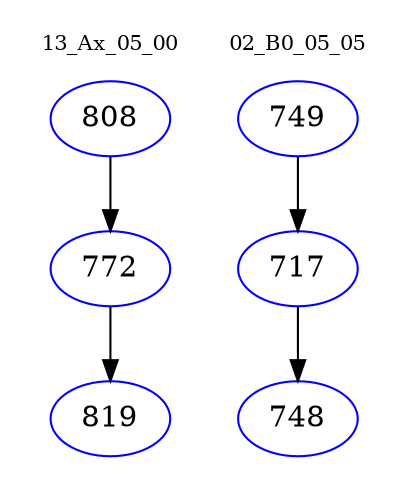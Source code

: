 digraph{
subgraph cluster_0 {
color = white
label = "13_Ax_05_00";
fontsize=10;
T0_808 [label="808", color="blue"]
T0_808 -> T0_772 [color="black"]
T0_772 [label="772", color="blue"]
T0_772 -> T0_819 [color="black"]
T0_819 [label="819", color="blue"]
}
subgraph cluster_1 {
color = white
label = "02_B0_05_05";
fontsize=10;
T1_749 [label="749", color="blue"]
T1_749 -> T1_717 [color="black"]
T1_717 [label="717", color="blue"]
T1_717 -> T1_748 [color="black"]
T1_748 [label="748", color="blue"]
}
}
